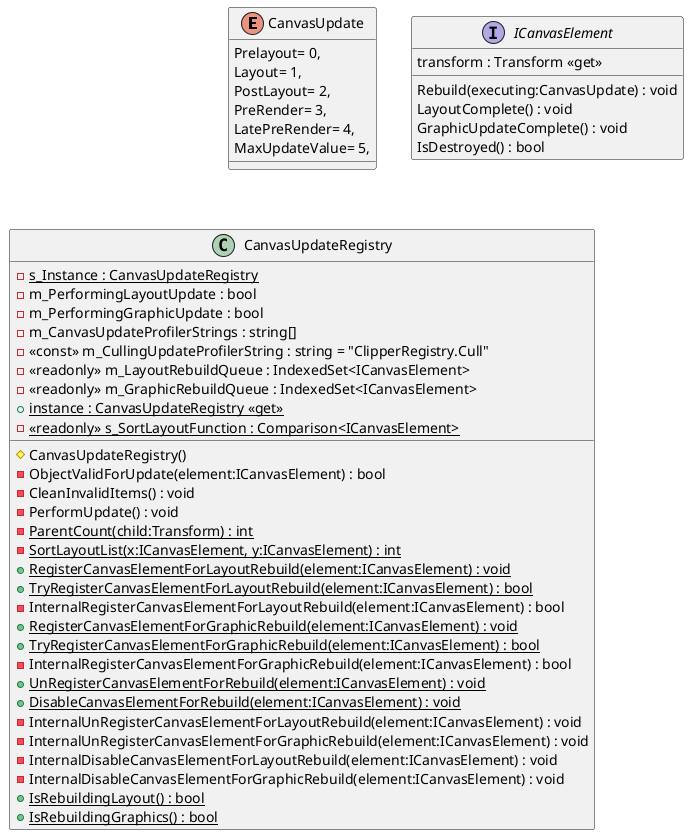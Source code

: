 @startuml
enum CanvasUpdate {
    Prelayout= 0,
    Layout= 1,
    PostLayout= 2,
    PreRender= 3,
    LatePreRender= 4,
    MaxUpdateValue= 5,
}
interface ICanvasElement {
    Rebuild(executing:CanvasUpdate) : void
    transform : Transform <<get>>
    LayoutComplete() : void
    GraphicUpdateComplete() : void
    IsDestroyed() : bool
}
class CanvasUpdateRegistry {
    - {static} s_Instance : CanvasUpdateRegistry
    - m_PerformingLayoutUpdate : bool
    - m_PerformingGraphicUpdate : bool
    - m_CanvasUpdateProfilerStrings : string[]
    - <<const>> m_CullingUpdateProfilerString : string = "ClipperRegistry.Cull"
    - <<readonly>> m_LayoutRebuildQueue : IndexedSet<ICanvasElement>
    - <<readonly>> m_GraphicRebuildQueue : IndexedSet<ICanvasElement>
    # CanvasUpdateRegistry()
    + {static} instance : CanvasUpdateRegistry <<get>>
    - ObjectValidForUpdate(element:ICanvasElement) : bool
    - CleanInvalidItems() : void
    - {static} <<readonly>> s_SortLayoutFunction : Comparison<ICanvasElement>
    - PerformUpdate() : void
    - {static} ParentCount(child:Transform) : int
    - {static} SortLayoutList(x:ICanvasElement, y:ICanvasElement) : int
    + {static} RegisterCanvasElementForLayoutRebuild(element:ICanvasElement) : void
    + {static} TryRegisterCanvasElementForLayoutRebuild(element:ICanvasElement) : bool
    - InternalRegisterCanvasElementForLayoutRebuild(element:ICanvasElement) : bool
    + {static} RegisterCanvasElementForGraphicRebuild(element:ICanvasElement) : void
    + {static} TryRegisterCanvasElementForGraphicRebuild(element:ICanvasElement) : bool
    - InternalRegisterCanvasElementForGraphicRebuild(element:ICanvasElement) : bool
    + {static} UnRegisterCanvasElementForRebuild(element:ICanvasElement) : void
    + {static} DisableCanvasElementForRebuild(element:ICanvasElement) : void
    - InternalUnRegisterCanvasElementForLayoutRebuild(element:ICanvasElement) : void
    - InternalUnRegisterCanvasElementForGraphicRebuild(element:ICanvasElement) : void
    - InternalDisableCanvasElementForLayoutRebuild(element:ICanvasElement) : void
    - InternalDisableCanvasElementForGraphicRebuild(element:ICanvasElement) : void
    + {static} IsRebuildingLayout() : bool
    + {static} IsRebuildingGraphics() : bool
}
@enduml
